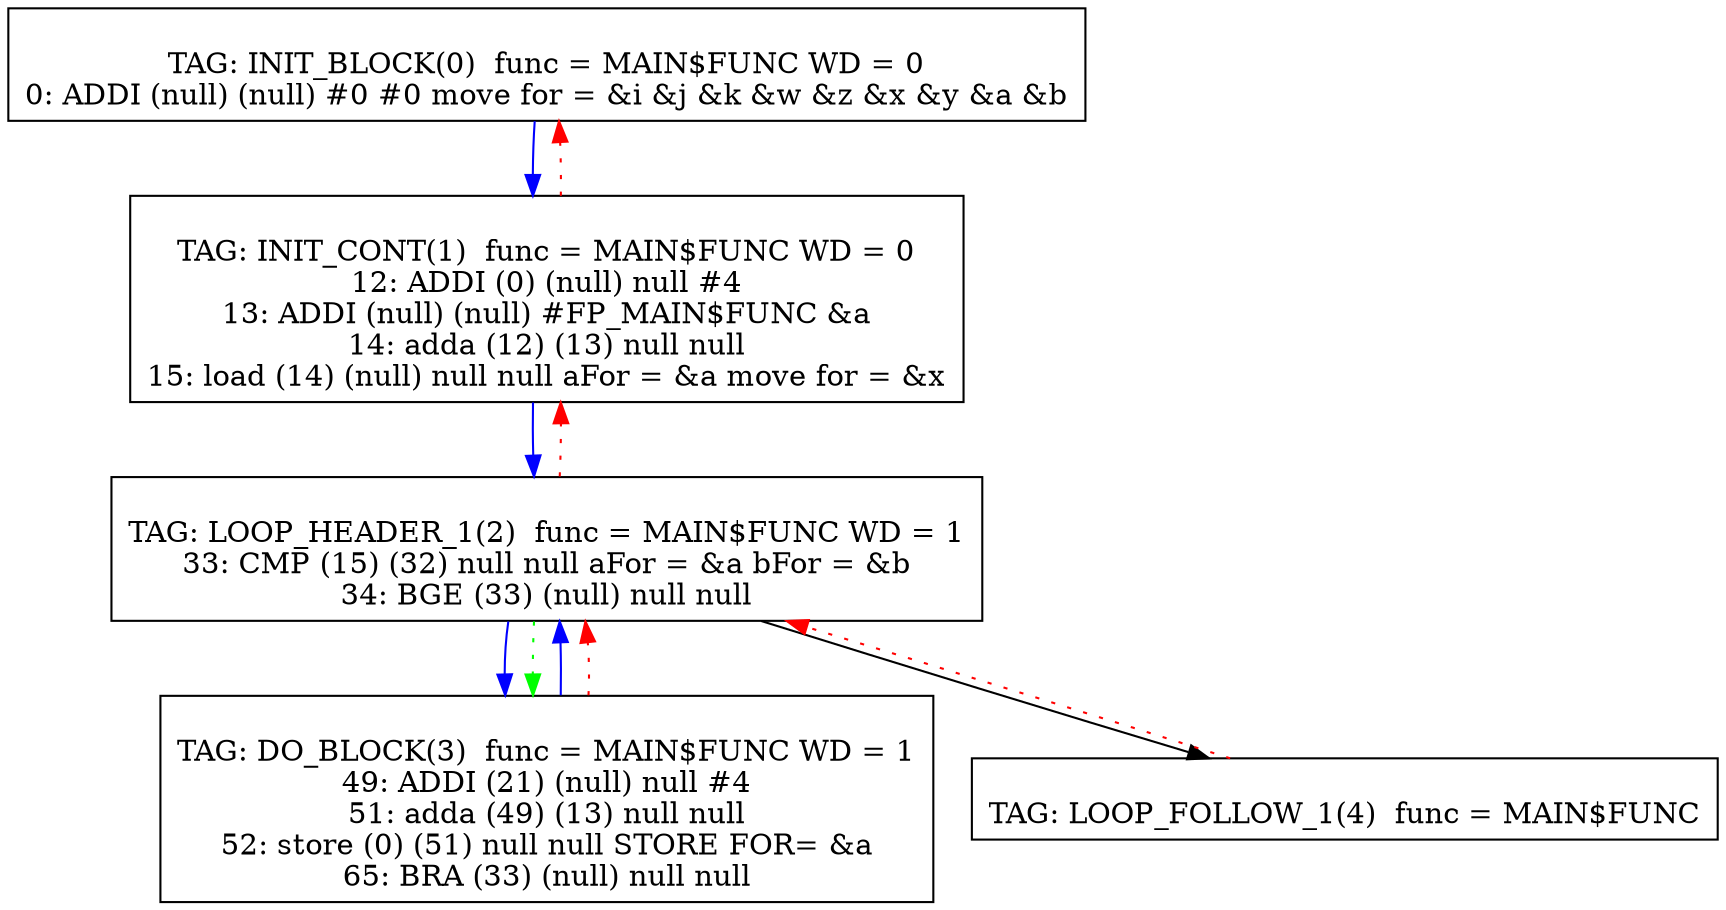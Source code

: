 digraph {
0[label="
TAG: INIT_BLOCK(0)  func = MAIN$FUNC WD = 0
0: ADDI (null) (null) #0 #0 move for = &i &j &k &w &z &x &y &a &b
"];
0[shape=box];
0 -> 1[color=blue]
1[label="
TAG: INIT_CONT(1)  func = MAIN$FUNC WD = 0
12: ADDI (0) (null) null #4
13: ADDI (null) (null) #FP_MAIN$FUNC &a
14: adda (12) (13) null null
15: load (14) (null) null null aFor = &a move for = &x
"];
1[shape=box];
1 -> 2[color=blue]
1 -> 0[color=red][style=dotted]
2[label="
TAG: LOOP_HEADER_1(2)  func = MAIN$FUNC WD = 1
33: CMP (15) (32) null null aFor = &a bFor = &b
34: BGE (33) (null) null null
"];
2[shape=box];
2 -> 3[color=blue]
2 -> 4[color=black]
2 -> 1[color=red][style=dotted]
2 -> 3[color=green][style=dotted]
3[label="
TAG: DO_BLOCK(3)  func = MAIN$FUNC WD = 1
49: ADDI (21) (null) null #4
51: adda (49) (13) null null
52: store (0) (51) null null STORE FOR= &a
65: BRA (33) (null) null null
"];
3[shape=box];
3 -> 2[color=blue]
3 -> 2[color=red][style=dotted]
4[label="
TAG: LOOP_FOLLOW_1(4)  func = MAIN$FUNC
"];
4[shape=box];
4 -> 2[color=red][style=dotted]
}